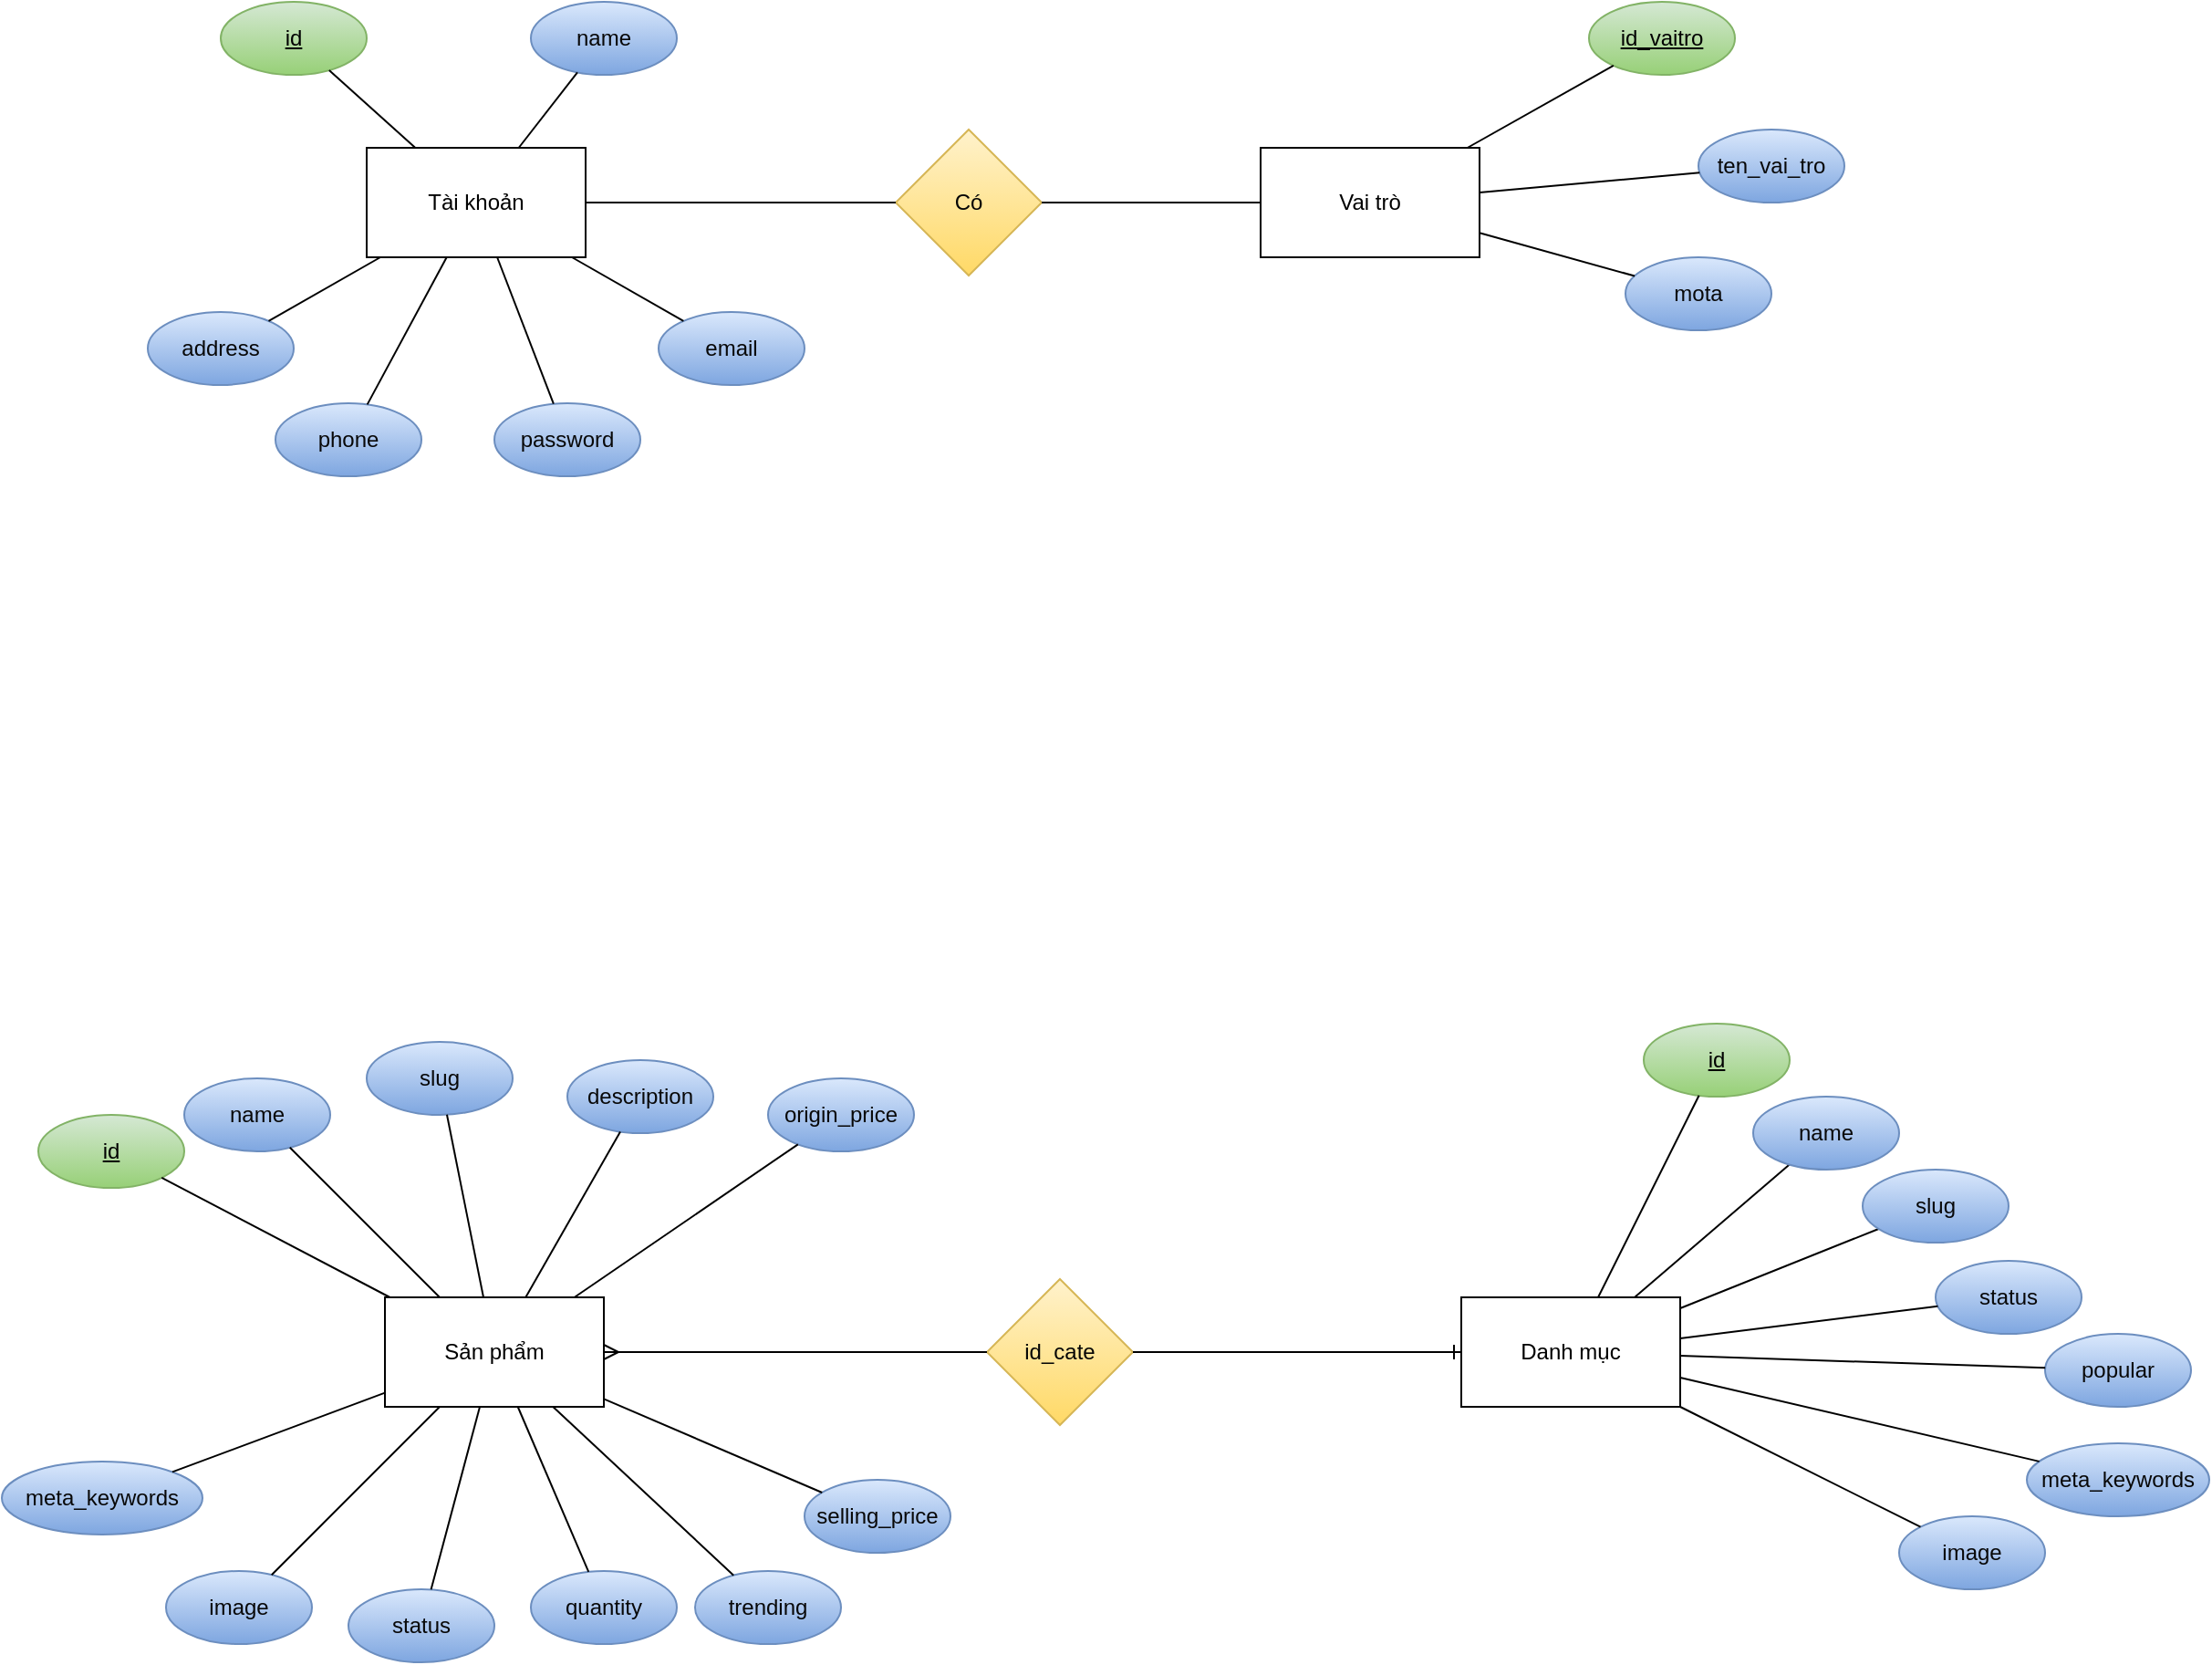 <mxfile>
    <diagram name="Trang-1" id="S46J0F_Z7c0IkTqscYUT">
        <mxGraphModel dx="553" dy="388" grid="1" gridSize="10" guides="1" tooltips="1" connect="1" arrows="1" fold="1" page="1" pageScale="1" pageWidth="3300" pageHeight="4681" math="0" shadow="0">
            <root>
                <mxCell id="0"/>
                <mxCell id="1" parent="0"/>
                <mxCell id="2" value="Tài khoản" style="rounded=0;whiteSpace=wrap;html=1;" parent="1" vertex="1">
                    <mxGeometry x="290" y="280" width="120" height="60" as="geometry"/>
                </mxCell>
                <mxCell id="10" value="name" style="ellipse;whiteSpace=wrap;html=1;fillColor=#dae8fc;gradientColor=#7ea6e0;strokeColor=#6c8ebf;fontColor=#080808;fontStyle=0" parent="1" vertex="1">
                    <mxGeometry x="380" y="200" width="80" height="40" as="geometry"/>
                </mxCell>
                <mxCell id="11" value="email" style="ellipse;whiteSpace=wrap;html=1;fillColor=#dae8fc;gradientColor=#7ea6e0;strokeColor=#6c8ebf;fontColor=#080808;" parent="1" vertex="1">
                    <mxGeometry x="450" y="370" width="80" height="40" as="geometry"/>
                </mxCell>
                <mxCell id="12" value="password" style="ellipse;whiteSpace=wrap;html=1;fillColor=#dae8fc;gradientColor=#7ea6e0;strokeColor=#6c8ebf;fontColor=#080808;" parent="1" vertex="1">
                    <mxGeometry x="360" y="420" width="80" height="40" as="geometry"/>
                </mxCell>
                <mxCell id="13" value="phone" style="ellipse;whiteSpace=wrap;html=1;fillColor=#dae8fc;gradientColor=#7ea6e0;strokeColor=#6c8ebf;fontColor=#080808;" parent="1" vertex="1">
                    <mxGeometry x="240" y="420" width="80" height="40" as="geometry"/>
                </mxCell>
                <mxCell id="14" value="address" style="ellipse;whiteSpace=wrap;html=1;fillColor=#dae8fc;gradientColor=#7ea6e0;strokeColor=#6c8ebf;fontColor=#080808;" parent="1" vertex="1">
                    <mxGeometry x="170" y="370" width="80" height="40" as="geometry"/>
                </mxCell>
                <mxCell id="15" value="id" style="ellipse;whiteSpace=wrap;html=1;fillColor=#d5e8d4;strokeColor=#82b366;gradientColor=#97d077;fontStyle=4;fontColor=#000000;" parent="1" vertex="1">
                    <mxGeometry x="210" y="200" width="80" height="40" as="geometry"/>
                </mxCell>
                <mxCell id="19" value="" style="endArrow=none;html=1;fontColor=#080808;" parent="1" source="2" target="10" edge="1">
                    <mxGeometry width="50" height="50" relative="1" as="geometry">
                        <mxPoint x="360" y="270" as="sourcePoint"/>
                        <mxPoint x="410" y="220" as="targetPoint"/>
                    </mxGeometry>
                </mxCell>
                <mxCell id="20" value="" style="endArrow=none;html=1;fontColor=#080808;" parent="1" source="2" target="15" edge="1">
                    <mxGeometry width="50" height="50" relative="1" as="geometry">
                        <mxPoint x="369.375" y="290" as="sourcePoint"/>
                        <mxPoint x="403.825" y="179.76" as="targetPoint"/>
                    </mxGeometry>
                </mxCell>
                <mxCell id="21" value="" style="endArrow=none;html=1;fontColor=#080808;" parent="1" source="14" target="2" edge="1">
                    <mxGeometry width="50" height="50" relative="1" as="geometry">
                        <mxPoint x="379.375" y="300" as="sourcePoint"/>
                        <mxPoint x="413.825" y="189.76" as="targetPoint"/>
                    </mxGeometry>
                </mxCell>
                <mxCell id="22" value="" style="endArrow=none;html=1;fontColor=#080808;" parent="1" source="13" target="2" edge="1">
                    <mxGeometry width="50" height="50" relative="1" as="geometry">
                        <mxPoint x="389.375" y="310" as="sourcePoint"/>
                        <mxPoint x="423.825" y="199.76" as="targetPoint"/>
                    </mxGeometry>
                </mxCell>
                <mxCell id="23" value="" style="endArrow=none;html=1;fontColor=#080808;" parent="1" source="2" target="12" edge="1">
                    <mxGeometry width="50" height="50" relative="1" as="geometry">
                        <mxPoint x="399.375" y="320" as="sourcePoint"/>
                        <mxPoint x="433.825" y="209.76" as="targetPoint"/>
                    </mxGeometry>
                </mxCell>
                <mxCell id="24" value="" style="endArrow=none;html=1;fontColor=#080808;" parent="1" source="2" target="11" edge="1">
                    <mxGeometry width="50" height="50" relative="1" as="geometry">
                        <mxPoint x="409.375" y="330" as="sourcePoint"/>
                        <mxPoint x="443.825" y="219.76" as="targetPoint"/>
                    </mxGeometry>
                </mxCell>
                <mxCell id="25" value="Vai trò" style="rounded=0;whiteSpace=wrap;html=1;" parent="1" vertex="1">
                    <mxGeometry x="780" y="280" width="120" height="60" as="geometry"/>
                </mxCell>
                <mxCell id="26" value="ten_vai_tro" style="ellipse;whiteSpace=wrap;html=1;fillColor=#dae8fc;gradientColor=#7ea6e0;strokeColor=#6c8ebf;fontColor=#080808;fontStyle=0" parent="1" vertex="1">
                    <mxGeometry x="1020" y="270" width="80" height="40" as="geometry"/>
                </mxCell>
                <mxCell id="27" value="mota" style="ellipse;whiteSpace=wrap;html=1;fillColor=#dae8fc;gradientColor=#7ea6e0;strokeColor=#6c8ebf;fontColor=#080808;" parent="1" vertex="1">
                    <mxGeometry x="980" y="340" width="80" height="40" as="geometry"/>
                </mxCell>
                <mxCell id="31" value="id_vaitro" style="ellipse;whiteSpace=wrap;html=1;fillColor=#d5e8d4;strokeColor=#82b366;gradientColor=#97d077;fontStyle=4;fontColor=#000000;" parent="1" vertex="1">
                    <mxGeometry x="960" y="200" width="80" height="40" as="geometry"/>
                </mxCell>
                <mxCell id="32" value="" style="endArrow=none;html=1;fontColor=#080808;" parent="1" source="25" target="26" edge="1">
                    <mxGeometry width="50" height="50" relative="1" as="geometry">
                        <mxPoint x="940" y="270" as="sourcePoint"/>
                        <mxPoint x="990" y="220" as="targetPoint"/>
                    </mxGeometry>
                </mxCell>
                <mxCell id="33" value="" style="endArrow=none;html=1;fontColor=#080808;" parent="1" source="25" target="31" edge="1">
                    <mxGeometry width="50" height="50" relative="1" as="geometry">
                        <mxPoint x="949.375" y="290" as="sourcePoint"/>
                        <mxPoint x="983.825" y="179.76" as="targetPoint"/>
                    </mxGeometry>
                </mxCell>
                <mxCell id="37" value="" style="endArrow=none;html=1;fontColor=#080808;" parent="1" source="25" target="27" edge="1">
                    <mxGeometry width="50" height="50" relative="1" as="geometry">
                        <mxPoint x="989.375" y="330" as="sourcePoint"/>
                        <mxPoint x="1023.825" y="219.76" as="targetPoint"/>
                    </mxGeometry>
                </mxCell>
                <mxCell id="39" value="&lt;font color=&quot;#050505&quot;&gt;Có&lt;/font&gt;" style="rhombus;whiteSpace=wrap;html=1;fillColor=#fff2cc;gradientColor=#ffd966;strokeColor=#d6b656;" parent="1" vertex="1">
                    <mxGeometry x="580" y="270" width="80" height="80" as="geometry"/>
                </mxCell>
                <mxCell id="44" value="" style="endArrow=none;html=1;fontColor=#080808;" parent="1" source="2" target="39" edge="1">
                    <mxGeometry width="50" height="50" relative="1" as="geometry">
                        <mxPoint x="412.5" y="350" as="sourcePoint"/>
                        <mxPoint x="473.66" y="384.948" as="targetPoint"/>
                    </mxGeometry>
                </mxCell>
                <mxCell id="45" value="" style="endArrow=none;html=1;fontColor=#080808;" parent="1" source="39" target="25" edge="1">
                    <mxGeometry width="50" height="50" relative="1" as="geometry">
                        <mxPoint x="420" y="320" as="sourcePoint"/>
                        <mxPoint x="590" y="320" as="targetPoint"/>
                    </mxGeometry>
                </mxCell>
                <mxCell id="46" value="Sản phẩm" style="rounded=0;whiteSpace=wrap;html=1;" parent="1" vertex="1">
                    <mxGeometry x="300" y="910" width="120" height="60" as="geometry"/>
                </mxCell>
                <mxCell id="49" value="id" style="ellipse;whiteSpace=wrap;html=1;fillColor=#d5e8d4;strokeColor=#82b366;gradientColor=#97d077;fontStyle=4;fontColor=#000000;" parent="1" vertex="1">
                    <mxGeometry x="110" y="810" width="80" height="40" as="geometry"/>
                </mxCell>
                <mxCell id="51" value="name" style="ellipse;whiteSpace=wrap;html=1;fillColor=#dae8fc;gradientColor=#7ea6e0;strokeColor=#6c8ebf;fontColor=#080808;" parent="1" vertex="1">
                    <mxGeometry x="190" y="790" width="80" height="40" as="geometry"/>
                </mxCell>
                <mxCell id="52" value="slug" style="ellipse;whiteSpace=wrap;html=1;fillColor=#dae8fc;gradientColor=#7ea6e0;strokeColor=#6c8ebf;fontColor=#080808;" parent="1" vertex="1">
                    <mxGeometry x="290" y="770" width="80" height="40" as="geometry"/>
                </mxCell>
                <mxCell id="53" value="quantity" style="ellipse;whiteSpace=wrap;html=1;fillColor=#dae8fc;gradientColor=#7ea6e0;strokeColor=#6c8ebf;fontColor=#080808;" parent="1" vertex="1">
                    <mxGeometry x="380" y="1060" width="80" height="40" as="geometry"/>
                </mxCell>
                <mxCell id="54" value="meta_keywords" style="ellipse;whiteSpace=wrap;html=1;fillColor=#dae8fc;gradientColor=#7ea6e0;strokeColor=#6c8ebf;fontColor=#080808;" parent="1" vertex="1">
                    <mxGeometry x="90" y="1000" width="110" height="40" as="geometry"/>
                </mxCell>
                <mxCell id="55" value="description" style="ellipse;whiteSpace=wrap;html=1;fillColor=#dae8fc;gradientColor=#7ea6e0;strokeColor=#6c8ebf;fontColor=#080808;" parent="1" vertex="1">
                    <mxGeometry x="400" y="780" width="80" height="40" as="geometry"/>
                </mxCell>
                <mxCell id="56" value="origin_price" style="ellipse;whiteSpace=wrap;html=1;fillColor=#dae8fc;gradientColor=#7ea6e0;strokeColor=#6c8ebf;fontColor=#080808;" parent="1" vertex="1">
                    <mxGeometry x="510" y="790" width="80" height="40" as="geometry"/>
                </mxCell>
                <mxCell id="57" value="selling_price" style="ellipse;whiteSpace=wrap;html=1;fillColor=#dae8fc;gradientColor=#7ea6e0;strokeColor=#6c8ebf;fontColor=#080808;" parent="1" vertex="1">
                    <mxGeometry x="530" y="1010" width="80" height="40" as="geometry"/>
                </mxCell>
                <mxCell id="63" value="status" style="ellipse;whiteSpace=wrap;html=1;fillColor=#dae8fc;gradientColor=#7ea6e0;strokeColor=#6c8ebf;fontColor=#080808;" parent="1" vertex="1">
                    <mxGeometry x="280" y="1070" width="80" height="40" as="geometry"/>
                </mxCell>
                <mxCell id="64" value="trending" style="ellipse;whiteSpace=wrap;html=1;fillColor=#dae8fc;gradientColor=#7ea6e0;strokeColor=#6c8ebf;fontColor=#080808;" parent="1" vertex="1">
                    <mxGeometry x="470" y="1060" width="80" height="40" as="geometry"/>
                </mxCell>
                <mxCell id="68" value="image" style="ellipse;whiteSpace=wrap;html=1;fillColor=#dae8fc;gradientColor=#7ea6e0;strokeColor=#6c8ebf;fontColor=#080808;" vertex="1" parent="1">
                    <mxGeometry x="180" y="1060" width="80" height="40" as="geometry"/>
                </mxCell>
                <mxCell id="69" value="" style="endArrow=none;html=1;" edge="1" parent="1" source="46" target="49">
                    <mxGeometry width="50" height="50" relative="1" as="geometry">
                        <mxPoint x="340" y="970" as="sourcePoint"/>
                        <mxPoint x="390" y="920" as="targetPoint"/>
                    </mxGeometry>
                </mxCell>
                <mxCell id="70" value="" style="endArrow=none;html=1;" edge="1" parent="1" source="46" target="52">
                    <mxGeometry width="50" height="50" relative="1" as="geometry">
                        <mxPoint x="350" y="980" as="sourcePoint"/>
                        <mxPoint x="400" y="930" as="targetPoint"/>
                    </mxGeometry>
                </mxCell>
                <mxCell id="71" value="" style="endArrow=none;html=1;" edge="1" parent="1" source="46" target="51">
                    <mxGeometry width="50" height="50" relative="1" as="geometry">
                        <mxPoint x="360" y="990" as="sourcePoint"/>
                        <mxPoint x="410" y="940" as="targetPoint"/>
                    </mxGeometry>
                </mxCell>
                <mxCell id="72" value="" style="endArrow=none;html=1;" edge="1" parent="1" source="46" target="55">
                    <mxGeometry width="50" height="50" relative="1" as="geometry">
                        <mxPoint x="370" y="1000" as="sourcePoint"/>
                        <mxPoint x="420" y="950" as="targetPoint"/>
                    </mxGeometry>
                </mxCell>
                <mxCell id="73" value="" style="endArrow=none;html=1;" edge="1" parent="1" source="46" target="56">
                    <mxGeometry width="50" height="50" relative="1" as="geometry">
                        <mxPoint x="380" y="1010" as="sourcePoint"/>
                        <mxPoint x="430" y="960" as="targetPoint"/>
                    </mxGeometry>
                </mxCell>
                <mxCell id="74" value="" style="endArrow=none;html=1;" edge="1" parent="1" source="46" target="57">
                    <mxGeometry width="50" height="50" relative="1" as="geometry">
                        <mxPoint x="390" y="1020" as="sourcePoint"/>
                        <mxPoint x="440" y="970" as="targetPoint"/>
                    </mxGeometry>
                </mxCell>
                <mxCell id="75" value="" style="endArrow=none;html=1;" edge="1" parent="1" source="46" target="64">
                    <mxGeometry width="50" height="50" relative="1" as="geometry">
                        <mxPoint x="400" y="1030" as="sourcePoint"/>
                        <mxPoint x="450" y="980" as="targetPoint"/>
                    </mxGeometry>
                </mxCell>
                <mxCell id="76" value="" style="endArrow=none;html=1;" edge="1" parent="1" source="46" target="53">
                    <mxGeometry width="50" height="50" relative="1" as="geometry">
                        <mxPoint x="410" y="1040" as="sourcePoint"/>
                        <mxPoint x="460" y="990" as="targetPoint"/>
                    </mxGeometry>
                </mxCell>
                <mxCell id="77" value="" style="endArrow=none;html=1;" edge="1" parent="1" source="63" target="46">
                    <mxGeometry width="50" height="50" relative="1" as="geometry">
                        <mxPoint x="420" y="1050" as="sourcePoint"/>
                        <mxPoint x="470" y="1000" as="targetPoint"/>
                    </mxGeometry>
                </mxCell>
                <mxCell id="78" value="" style="endArrow=none;html=1;" edge="1" parent="1" source="68" target="46">
                    <mxGeometry width="50" height="50" relative="1" as="geometry">
                        <mxPoint x="430" y="1060" as="sourcePoint"/>
                        <mxPoint x="480" y="1010" as="targetPoint"/>
                    </mxGeometry>
                </mxCell>
                <mxCell id="79" value="" style="endArrow=none;html=1;" edge="1" parent="1" source="54" target="46">
                    <mxGeometry width="50" height="50" relative="1" as="geometry">
                        <mxPoint x="150" y="970" as="sourcePoint"/>
                        <mxPoint x="490" y="1020" as="targetPoint"/>
                    </mxGeometry>
                </mxCell>
                <mxCell id="85" value="Danh mục" style="rounded=0;whiteSpace=wrap;html=1;" vertex="1" parent="1">
                    <mxGeometry x="890" y="910" width="120" height="60" as="geometry"/>
                </mxCell>
                <mxCell id="87" value="id" style="ellipse;whiteSpace=wrap;html=1;fillColor=#d5e8d4;strokeColor=#82b366;gradientColor=#97d077;fontStyle=4;fontColor=#000000;" vertex="1" parent="1">
                    <mxGeometry x="990" y="760" width="80" height="40" as="geometry"/>
                </mxCell>
                <mxCell id="88" value="" style="endArrow=none;html=1;fontColor=#080808;" edge="1" parent="1" source="85" target="92">
                    <mxGeometry width="50" height="50" relative="1" as="geometry">
                        <mxPoint x="1050" y="900" as="sourcePoint"/>
                        <mxPoint x="1130.645" y="923.578" as="targetPoint"/>
                    </mxGeometry>
                </mxCell>
                <mxCell id="89" value="" style="endArrow=none;html=1;fontColor=#080808;" edge="1" parent="1" source="85" target="87">
                    <mxGeometry width="50" height="50" relative="1" as="geometry">
                        <mxPoint x="1059.375" y="920" as="sourcePoint"/>
                        <mxPoint x="1093.825" y="809.76" as="targetPoint"/>
                    </mxGeometry>
                </mxCell>
                <mxCell id="90" value="" style="endArrow=none;html=1;fontColor=#080808;" edge="1" parent="1" source="85" target="91">
                    <mxGeometry width="50" height="50" relative="1" as="geometry">
                        <mxPoint x="1099.375" y="960" as="sourcePoint"/>
                        <mxPoint x="1095.034" y="980.287" as="targetPoint"/>
                    </mxGeometry>
                </mxCell>
                <mxCell id="91" value="slug" style="ellipse;whiteSpace=wrap;html=1;fillColor=#dae8fc;gradientColor=#7ea6e0;strokeColor=#6c8ebf;fontColor=#080808;" vertex="1" parent="1">
                    <mxGeometry x="1110" y="840" width="80" height="40" as="geometry"/>
                </mxCell>
                <mxCell id="92" value="name" style="ellipse;whiteSpace=wrap;html=1;fillColor=#dae8fc;gradientColor=#7ea6e0;strokeColor=#6c8ebf;fontColor=#080808;" vertex="1" parent="1">
                    <mxGeometry x="1050" y="800" width="80" height="40" as="geometry"/>
                </mxCell>
                <mxCell id="93" value="status" style="ellipse;whiteSpace=wrap;html=1;fillColor=#dae8fc;gradientColor=#7ea6e0;strokeColor=#6c8ebf;fontColor=#080808;" vertex="1" parent="1">
                    <mxGeometry x="1150" y="890" width="80" height="40" as="geometry"/>
                </mxCell>
                <mxCell id="94" value="popular" style="ellipse;whiteSpace=wrap;html=1;fillColor=#dae8fc;gradientColor=#7ea6e0;strokeColor=#6c8ebf;fontColor=#080808;" vertex="1" parent="1">
                    <mxGeometry x="1210" y="930" width="80" height="40" as="geometry"/>
                </mxCell>
                <mxCell id="95" value="image" style="ellipse;whiteSpace=wrap;html=1;fillColor=#dae8fc;gradientColor=#7ea6e0;strokeColor=#6c8ebf;fontColor=#080808;" vertex="1" parent="1">
                    <mxGeometry x="1130" y="1030" width="80" height="40" as="geometry"/>
                </mxCell>
                <mxCell id="96" value="meta_keywords" style="ellipse;whiteSpace=wrap;html=1;fillColor=#dae8fc;gradientColor=#7ea6e0;strokeColor=#6c8ebf;fontColor=#080808;" vertex="1" parent="1">
                    <mxGeometry x="1200" y="990" width="100" height="40" as="geometry"/>
                </mxCell>
                <mxCell id="101" value="" style="endArrow=none;html=1;fontColor=#080808;" edge="1" parent="1" source="85" target="93">
                    <mxGeometry width="50" height="50" relative="1" as="geometry">
                        <mxPoint x="990" y="870" as="sourcePoint"/>
                        <mxPoint x="1006.02" y="779.901" as="targetPoint"/>
                    </mxGeometry>
                </mxCell>
                <mxCell id="102" value="" style="endArrow=none;html=1;fontColor=#080808;" edge="1" parent="1" source="85" target="94">
                    <mxGeometry width="50" height="50" relative="1" as="geometry">
                        <mxPoint x="986" y="940" as="sourcePoint"/>
                        <mxPoint x="1016.02" y="789.901" as="targetPoint"/>
                    </mxGeometry>
                </mxCell>
                <mxCell id="103" value="" style="endArrow=none;html=1;fontColor=#080808;" edge="1" parent="1" source="85" target="95">
                    <mxGeometry width="50" height="50" relative="1" as="geometry">
                        <mxPoint x="1040" y="860" as="sourcePoint"/>
                        <mxPoint x="1026.02" y="799.901" as="targetPoint"/>
                    </mxGeometry>
                </mxCell>
                <mxCell id="104" value="" style="endArrow=none;html=1;fontColor=#080808;" edge="1" parent="1" source="85" target="96">
                    <mxGeometry width="50" height="50" relative="1" as="geometry">
                        <mxPoint x="1006" y="960" as="sourcePoint"/>
                        <mxPoint x="1036.02" y="809.901" as="targetPoint"/>
                    </mxGeometry>
                </mxCell>
                <mxCell id="106" value="&lt;font color=&quot;#050505&quot;&gt;id_cate&lt;/font&gt;" style="rhombus;whiteSpace=wrap;html=1;fillColor=#fff2cc;gradientColor=#ffd966;strokeColor=#d6b656;" vertex="1" parent="1">
                    <mxGeometry x="630" y="900" width="80" height="80" as="geometry"/>
                </mxCell>
                <mxCell id="107" value="" style="endArrow=ERone;html=1;entryX=0;entryY=0.5;entryDx=0;entryDy=0;endFill=0;" edge="1" parent="1" source="106" target="85">
                    <mxGeometry width="50" height="50" relative="1" as="geometry">
                        <mxPoint x="670" y="1220" as="sourcePoint"/>
                        <mxPoint x="720" y="1170" as="targetPoint"/>
                    </mxGeometry>
                </mxCell>
                <mxCell id="108" value="" style="endArrow=none;html=1;entryX=0;entryY=0.5;entryDx=0;entryDy=0;startArrow=ERmany;startFill=0;" edge="1" parent="1" source="46" target="106">
                    <mxGeometry width="50" height="50" relative="1" as="geometry">
                        <mxPoint x="730" y="950.0" as="sourcePoint"/>
                        <mxPoint x="900" y="950.0" as="targetPoint"/>
                    </mxGeometry>
                </mxCell>
            </root>
        </mxGraphModel>
    </diagram>
</mxfile>